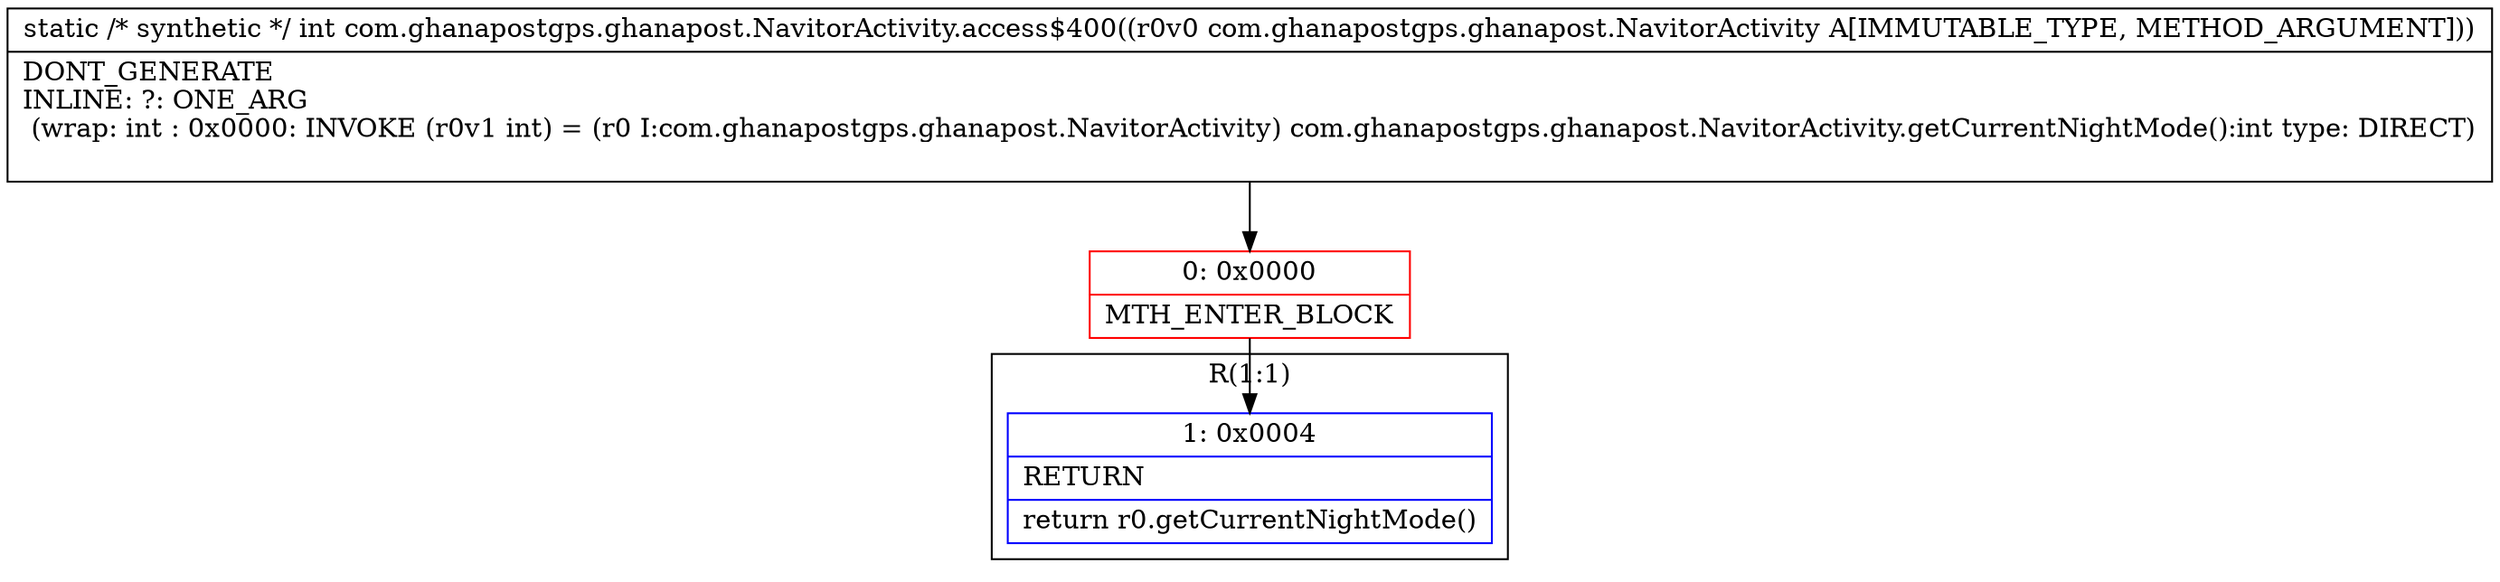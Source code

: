 digraph "CFG forcom.ghanapostgps.ghanapost.NavitorActivity.access$400(Lcom\/ghanapostgps\/ghanapost\/NavitorActivity;)I" {
subgraph cluster_Region_84926066 {
label = "R(1:1)";
node [shape=record,color=blue];
Node_1 [shape=record,label="{1\:\ 0x0004|RETURN\l|return r0.getCurrentNightMode()\l}"];
}
Node_0 [shape=record,color=red,label="{0\:\ 0x0000|MTH_ENTER_BLOCK\l}"];
MethodNode[shape=record,label="{static \/* synthetic *\/ int com.ghanapostgps.ghanapost.NavitorActivity.access$400((r0v0 com.ghanapostgps.ghanapost.NavitorActivity A[IMMUTABLE_TYPE, METHOD_ARGUMENT]))  | DONT_GENERATE\lINLINE: ?: ONE_ARG  \l  (wrap: int : 0x0000: INVOKE  (r0v1 int) = (r0 I:com.ghanapostgps.ghanapost.NavitorActivity) com.ghanapostgps.ghanapost.NavitorActivity.getCurrentNightMode():int type: DIRECT)\l\l}"];
MethodNode -> Node_0;
Node_0 -> Node_1;
}

